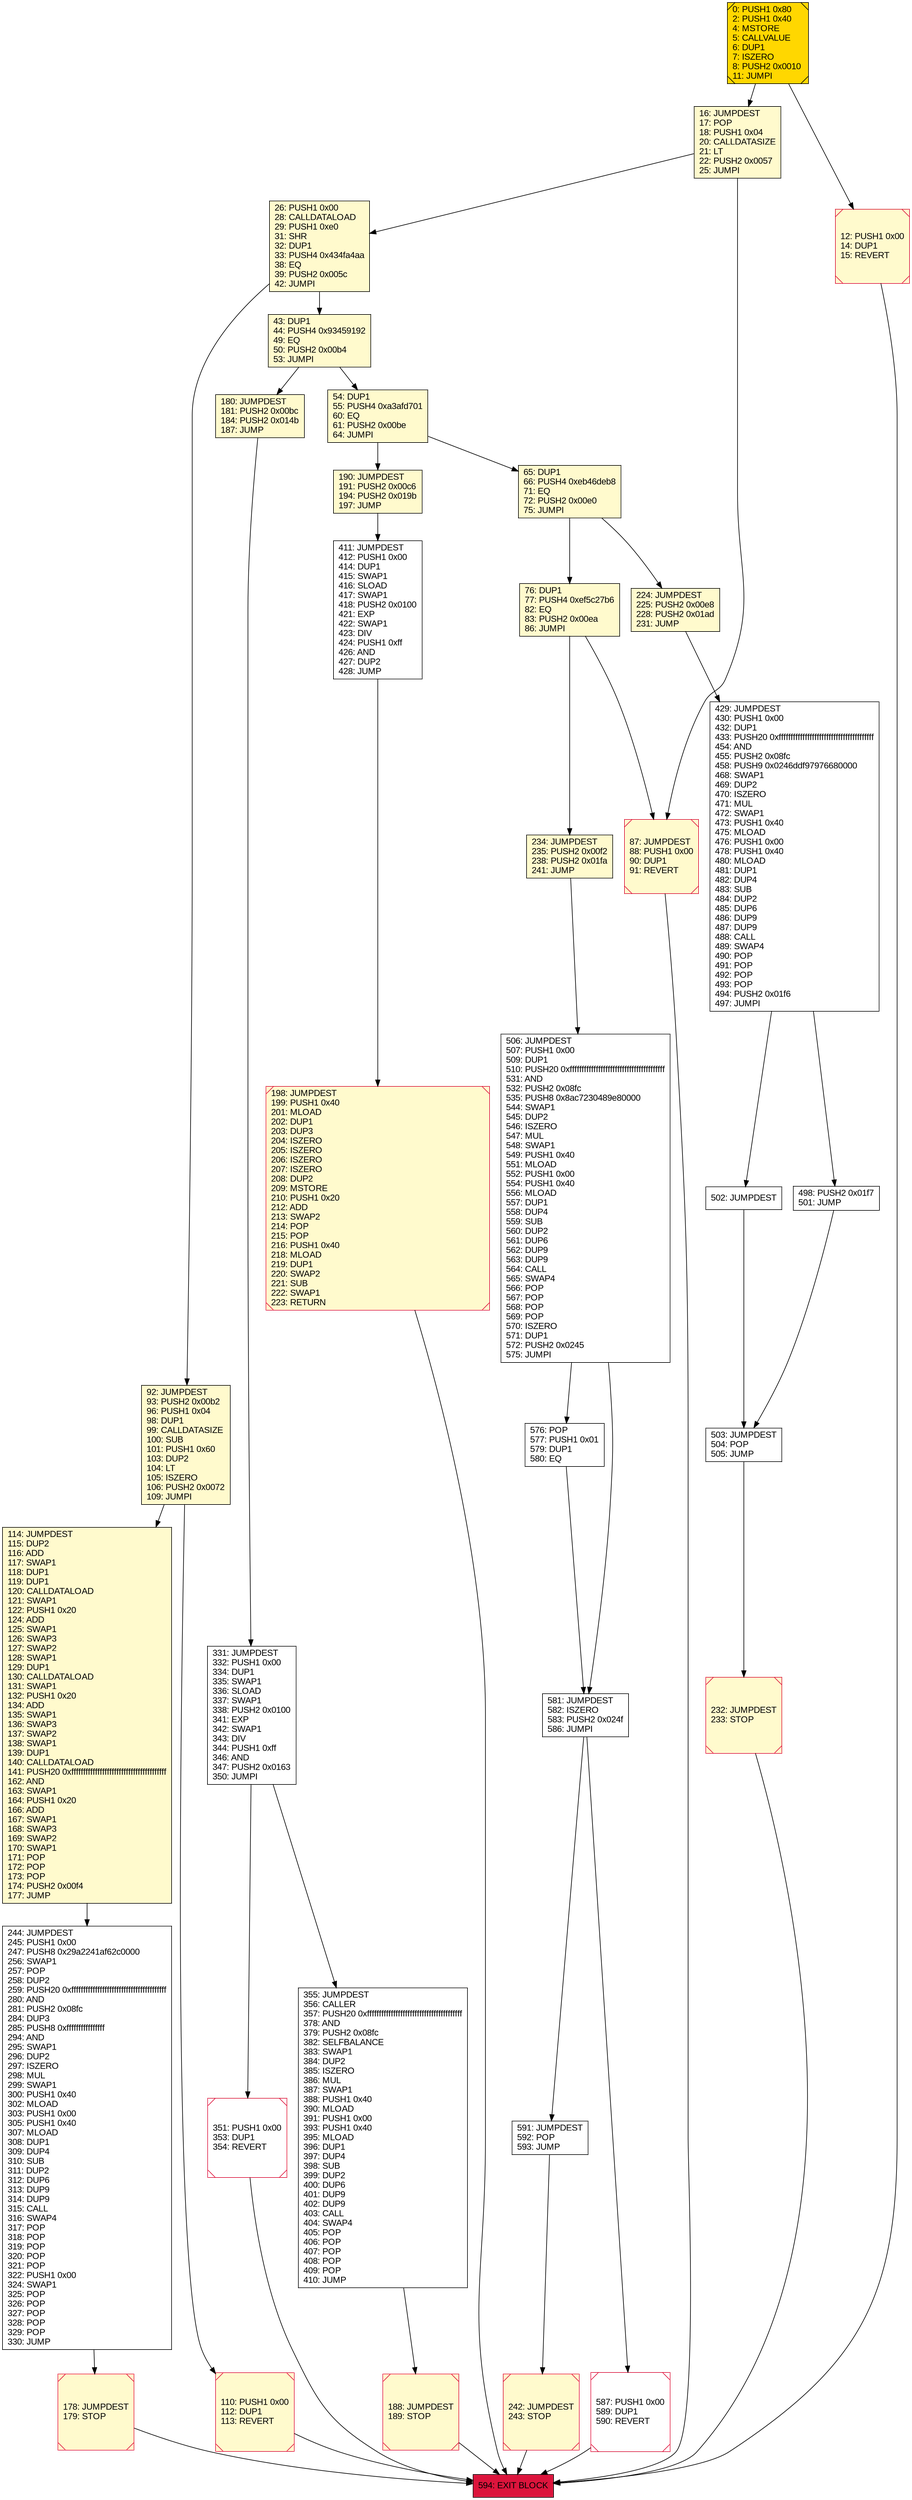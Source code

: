 digraph G {
bgcolor=transparent rankdir=UD;
node [shape=box style=filled color=black fillcolor=white fontname=arial fontcolor=black];
190 [label="190: JUMPDEST\l191: PUSH2 0x00c6\l194: PUSH2 0x019b\l197: JUMP\l" fillcolor=lemonchiffon ];
331 [label="331: JUMPDEST\l332: PUSH1 0x00\l334: DUP1\l335: SWAP1\l336: SLOAD\l337: SWAP1\l338: PUSH2 0x0100\l341: EXP\l342: SWAP1\l343: DIV\l344: PUSH1 0xff\l346: AND\l347: PUSH2 0x0163\l350: JUMPI\l" ];
498 [label="498: PUSH2 0x01f7\l501: JUMP\l" ];
244 [label="244: JUMPDEST\l245: PUSH1 0x00\l247: PUSH8 0x29a2241af62c0000\l256: SWAP1\l257: POP\l258: DUP2\l259: PUSH20 0xffffffffffffffffffffffffffffffffffffffff\l280: AND\l281: PUSH2 0x08fc\l284: DUP3\l285: PUSH8 0xffffffffffffffff\l294: AND\l295: SWAP1\l296: DUP2\l297: ISZERO\l298: MUL\l299: SWAP1\l300: PUSH1 0x40\l302: MLOAD\l303: PUSH1 0x00\l305: PUSH1 0x40\l307: MLOAD\l308: DUP1\l309: DUP4\l310: SUB\l311: DUP2\l312: DUP6\l313: DUP9\l314: DUP9\l315: CALL\l316: SWAP4\l317: POP\l318: POP\l319: POP\l320: POP\l321: POP\l322: PUSH1 0x00\l324: SWAP1\l325: POP\l326: POP\l327: POP\l328: POP\l329: POP\l330: JUMP\l" ];
429 [label="429: JUMPDEST\l430: PUSH1 0x00\l432: DUP1\l433: PUSH20 0xffffffffffffffffffffffffffffffffffffffff\l454: AND\l455: PUSH2 0x08fc\l458: PUSH9 0x0246ddf97976680000\l468: SWAP1\l469: DUP2\l470: ISZERO\l471: MUL\l472: SWAP1\l473: PUSH1 0x40\l475: MLOAD\l476: PUSH1 0x00\l478: PUSH1 0x40\l480: MLOAD\l481: DUP1\l482: DUP4\l483: SUB\l484: DUP2\l485: DUP6\l486: DUP9\l487: DUP9\l488: CALL\l489: SWAP4\l490: POP\l491: POP\l492: POP\l493: POP\l494: PUSH2 0x01f6\l497: JUMPI\l" ];
110 [label="110: PUSH1 0x00\l112: DUP1\l113: REVERT\l" fillcolor=lemonchiffon shape=Msquare color=crimson ];
503 [label="503: JUMPDEST\l504: POP\l505: JUMP\l" ];
224 [label="224: JUMPDEST\l225: PUSH2 0x00e8\l228: PUSH2 0x01ad\l231: JUMP\l" fillcolor=lemonchiffon ];
594 [label="594: EXIT BLOCK\l" fillcolor=crimson ];
87 [label="87: JUMPDEST\l88: PUSH1 0x00\l90: DUP1\l91: REVERT\l" fillcolor=lemonchiffon shape=Msquare color=crimson ];
76 [label="76: DUP1\l77: PUSH4 0xef5c27b6\l82: EQ\l83: PUSH2 0x00ea\l86: JUMPI\l" fillcolor=lemonchiffon ];
92 [label="92: JUMPDEST\l93: PUSH2 0x00b2\l96: PUSH1 0x04\l98: DUP1\l99: CALLDATASIZE\l100: SUB\l101: PUSH1 0x60\l103: DUP2\l104: LT\l105: ISZERO\l106: PUSH2 0x0072\l109: JUMPI\l" fillcolor=lemonchiffon ];
576 [label="576: POP\l577: PUSH1 0x01\l579: DUP1\l580: EQ\l" ];
0 [label="0: PUSH1 0x80\l2: PUSH1 0x40\l4: MSTORE\l5: CALLVALUE\l6: DUP1\l7: ISZERO\l8: PUSH2 0x0010\l11: JUMPI\l" fillcolor=lemonchiffon shape=Msquare fillcolor=gold ];
506 [label="506: JUMPDEST\l507: PUSH1 0x00\l509: DUP1\l510: PUSH20 0xffffffffffffffffffffffffffffffffffffffff\l531: AND\l532: PUSH2 0x08fc\l535: PUSH8 0x8ac7230489e80000\l544: SWAP1\l545: DUP2\l546: ISZERO\l547: MUL\l548: SWAP1\l549: PUSH1 0x40\l551: MLOAD\l552: PUSH1 0x00\l554: PUSH1 0x40\l556: MLOAD\l557: DUP1\l558: DUP4\l559: SUB\l560: DUP2\l561: DUP6\l562: DUP9\l563: DUP9\l564: CALL\l565: SWAP4\l566: POP\l567: POP\l568: POP\l569: POP\l570: ISZERO\l571: DUP1\l572: PUSH2 0x0245\l575: JUMPI\l" ];
355 [label="355: JUMPDEST\l356: CALLER\l357: PUSH20 0xffffffffffffffffffffffffffffffffffffffff\l378: AND\l379: PUSH2 0x08fc\l382: SELFBALANCE\l383: SWAP1\l384: DUP2\l385: ISZERO\l386: MUL\l387: SWAP1\l388: PUSH1 0x40\l390: MLOAD\l391: PUSH1 0x00\l393: PUSH1 0x40\l395: MLOAD\l396: DUP1\l397: DUP4\l398: SUB\l399: DUP2\l400: DUP6\l401: DUP9\l402: DUP9\l403: CALL\l404: SWAP4\l405: POP\l406: POP\l407: POP\l408: POP\l409: POP\l410: JUMP\l" ];
178 [label="178: JUMPDEST\l179: STOP\l" fillcolor=lemonchiffon shape=Msquare color=crimson ];
242 [label="242: JUMPDEST\l243: STOP\l" fillcolor=lemonchiffon shape=Msquare color=crimson ];
54 [label="54: DUP1\l55: PUSH4 0xa3afd701\l60: EQ\l61: PUSH2 0x00be\l64: JUMPI\l" fillcolor=lemonchiffon ];
581 [label="581: JUMPDEST\l582: ISZERO\l583: PUSH2 0x024f\l586: JUMPI\l" ];
16 [label="16: JUMPDEST\l17: POP\l18: PUSH1 0x04\l20: CALLDATASIZE\l21: LT\l22: PUSH2 0x0057\l25: JUMPI\l" fillcolor=lemonchiffon ];
188 [label="188: JUMPDEST\l189: STOP\l" fillcolor=lemonchiffon shape=Msquare color=crimson ];
591 [label="591: JUMPDEST\l592: POP\l593: JUMP\l" ];
587 [label="587: PUSH1 0x00\l589: DUP1\l590: REVERT\l" shape=Msquare color=crimson ];
43 [label="43: DUP1\l44: PUSH4 0x93459192\l49: EQ\l50: PUSH2 0x00b4\l53: JUMPI\l" fillcolor=lemonchiffon ];
12 [label="12: PUSH1 0x00\l14: DUP1\l15: REVERT\l" fillcolor=lemonchiffon shape=Msquare color=crimson ];
26 [label="26: PUSH1 0x00\l28: CALLDATALOAD\l29: PUSH1 0xe0\l31: SHR\l32: DUP1\l33: PUSH4 0x434fa4aa\l38: EQ\l39: PUSH2 0x005c\l42: JUMPI\l" fillcolor=lemonchiffon ];
114 [label="114: JUMPDEST\l115: DUP2\l116: ADD\l117: SWAP1\l118: DUP1\l119: DUP1\l120: CALLDATALOAD\l121: SWAP1\l122: PUSH1 0x20\l124: ADD\l125: SWAP1\l126: SWAP3\l127: SWAP2\l128: SWAP1\l129: DUP1\l130: CALLDATALOAD\l131: SWAP1\l132: PUSH1 0x20\l134: ADD\l135: SWAP1\l136: SWAP3\l137: SWAP2\l138: SWAP1\l139: DUP1\l140: CALLDATALOAD\l141: PUSH20 0xffffffffffffffffffffffffffffffffffffffff\l162: AND\l163: SWAP1\l164: PUSH1 0x20\l166: ADD\l167: SWAP1\l168: SWAP3\l169: SWAP2\l170: SWAP1\l171: POP\l172: POP\l173: POP\l174: PUSH2 0x00f4\l177: JUMP\l" fillcolor=lemonchiffon ];
65 [label="65: DUP1\l66: PUSH4 0xeb46deb8\l71: EQ\l72: PUSH2 0x00e0\l75: JUMPI\l" fillcolor=lemonchiffon ];
180 [label="180: JUMPDEST\l181: PUSH2 0x00bc\l184: PUSH2 0x014b\l187: JUMP\l" fillcolor=lemonchiffon ];
198 [label="198: JUMPDEST\l199: PUSH1 0x40\l201: MLOAD\l202: DUP1\l203: DUP3\l204: ISZERO\l205: ISZERO\l206: ISZERO\l207: ISZERO\l208: DUP2\l209: MSTORE\l210: PUSH1 0x20\l212: ADD\l213: SWAP2\l214: POP\l215: POP\l216: PUSH1 0x40\l218: MLOAD\l219: DUP1\l220: SWAP2\l221: SUB\l222: SWAP1\l223: RETURN\l" fillcolor=lemonchiffon shape=Msquare color=crimson ];
502 [label="502: JUMPDEST\l" ];
232 [label="232: JUMPDEST\l233: STOP\l" fillcolor=lemonchiffon shape=Msquare color=crimson ];
234 [label="234: JUMPDEST\l235: PUSH2 0x00f2\l238: PUSH2 0x01fa\l241: JUMP\l" fillcolor=lemonchiffon ];
351 [label="351: PUSH1 0x00\l353: DUP1\l354: REVERT\l" shape=Msquare color=crimson ];
411 [label="411: JUMPDEST\l412: PUSH1 0x00\l414: DUP1\l415: SWAP1\l416: SLOAD\l417: SWAP1\l418: PUSH2 0x0100\l421: EXP\l422: SWAP1\l423: DIV\l424: PUSH1 0xff\l426: AND\l427: DUP2\l428: JUMP\l" ];
87 -> 594;
76 -> 87;
506 -> 576;
26 -> 43;
411 -> 198;
16 -> 26;
429 -> 498;
43 -> 54;
581 -> 587;
591 -> 242;
581 -> 591;
54 -> 65;
43 -> 180;
498 -> 503;
92 -> 110;
110 -> 594;
331 -> 355;
224 -> 429;
54 -> 190;
65 -> 76;
114 -> 244;
234 -> 506;
65 -> 224;
198 -> 594;
502 -> 503;
351 -> 594;
503 -> 232;
244 -> 178;
76 -> 234;
232 -> 594;
0 -> 16;
355 -> 188;
0 -> 12;
178 -> 594;
242 -> 594;
429 -> 502;
92 -> 114;
587 -> 594;
26 -> 92;
331 -> 351;
16 -> 87;
188 -> 594;
190 -> 411;
506 -> 581;
12 -> 594;
180 -> 331;
576 -> 581;
}
